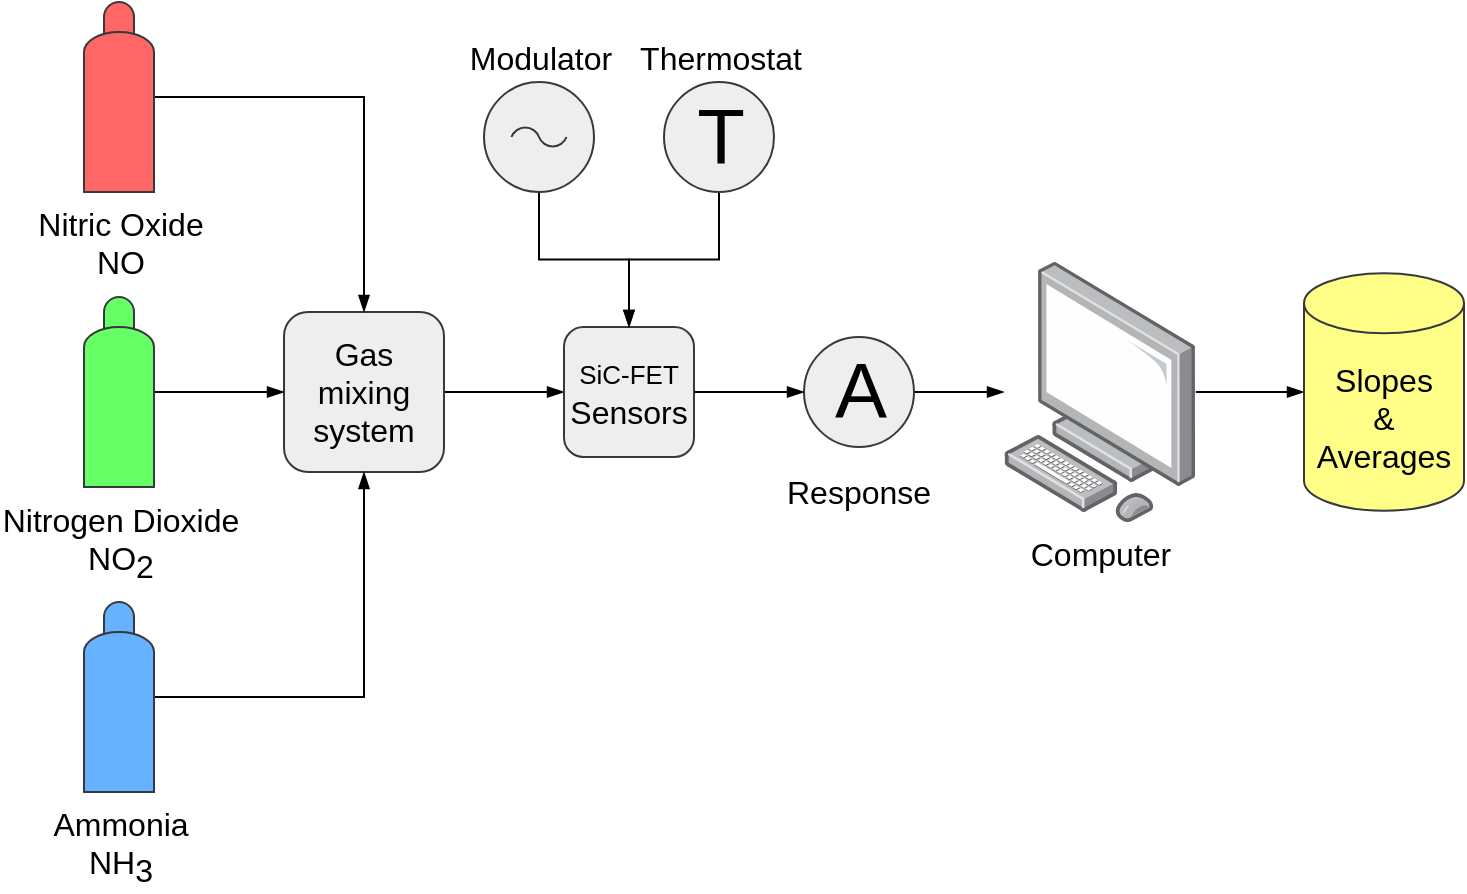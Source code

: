 <mxfile version="14.4.3" type="device" pages="5"><diagram id="QsKxRoWQVmFm484KbOya" name="setup"><mxGraphModel dx="946" dy="672" grid="1" gridSize="10" guides="1" tooltips="1" connect="1" arrows="1" fold="1" page="1" pageScale="1" pageWidth="827" pageHeight="1169" math="0" shadow="0"><root><mxCell id="0"/><mxCell id="1" parent="0"/><mxCell id="seq_tJP1hr124m_deZ76-22" style="edgeStyle=orthogonalEdgeStyle;rounded=0;orthogonalLoop=1;jettySize=auto;html=1;fontFamily=Helvetica;fontSize=16;endArrow=blockThin;endFill=1;" parent="1" source="seq_tJP1hr124m_deZ76-1" target="seq_tJP1hr124m_deZ76-21" edge="1"><mxGeometry relative="1" as="geometry"/></mxCell><mxCell id="seq_tJP1hr124m_deZ76-1" value="Computer" style="points=[];aspect=fixed;html=1;align=center;shadow=0;dashed=0;image;image=img/lib/allied_telesis/computer_and_terminals/Personal_Computer.svg;fontFamily=Helvetica;fontSize=16;" parent="1" vertex="1"><mxGeometry x="570" y="290" width="95.92" height="130" as="geometry"/></mxCell><mxCell id="seq_tJP1hr124m_deZ76-15" style="edgeStyle=orthogonalEdgeStyle;rounded=0;orthogonalLoop=1;jettySize=auto;html=1;exitX=1;exitY=0.5;exitDx=0;exitDy=0;fontFamily=Helvetica;fontSize=16;endArrow=blockThin;endFill=1;" parent="1" source="seq_tJP1hr124m_deZ76-2" target="seq_tJP1hr124m_deZ76-14" edge="1"><mxGeometry relative="1" as="geometry"/></mxCell><mxCell id="seq_tJP1hr124m_deZ76-2" value="Gas mixing system" style="whiteSpace=wrap;html=1;aspect=fixed;fontFamily=Helvetica;fontSize=16;rounded=1;fillColor=#eeeeee;strokeColor=#36393d;" parent="1" vertex="1"><mxGeometry x="210" y="315" width="80" height="80" as="geometry"/></mxCell><mxCell id="seq_tJP1hr124m_deZ76-11" style="edgeStyle=orthogonalEdgeStyle;rounded=0;orthogonalLoop=1;jettySize=auto;html=1;entryX=0.5;entryY=0;entryDx=0;entryDy=0;fontFamily=Helvetica;fontSize=16;endArrow=blockThin;endFill=1;" parent="1" source="seq_tJP1hr124m_deZ76-3" target="seq_tJP1hr124m_deZ76-2" edge="1"><mxGeometry relative="1" as="geometry"/></mxCell><mxCell id="seq_tJP1hr124m_deZ76-3" value="Nitric Oxide&lt;br style=&quot;font-size: 16px;&quot;&gt;NO" style="shape=mxgraph.pid.vessels.gas_bottle;html=1;pointerEvents=1;align=center;verticalLabelPosition=bottom;verticalAlign=top;dashed=0;strokeColor=#36393d;fontFamily=Helvetica;fillColor=#FF6666;fontSize=16;" parent="1" vertex="1"><mxGeometry x="110" y="160" width="35" height="95" as="geometry"/></mxCell><mxCell id="seq_tJP1hr124m_deZ76-7" value="" style="rounded=0;orthogonalLoop=1;jettySize=auto;html=1;fontFamily=Helvetica;fontSize=16;endArrow=blockThin;endFill=1;" parent="1" source="seq_tJP1hr124m_deZ76-4" target="seq_tJP1hr124m_deZ76-2" edge="1"><mxGeometry relative="1" as="geometry"/></mxCell><mxCell id="seq_tJP1hr124m_deZ76-4" value="Nitrogen Dioxide&lt;br style=&quot;font-size: 16px;&quot;&gt;NO&lt;sub style=&quot;font-size: 16px;&quot;&gt;2&lt;/sub&gt;" style="shape=mxgraph.pid.vessels.gas_bottle;html=1;pointerEvents=1;align=center;verticalLabelPosition=bottom;verticalAlign=top;dashed=0;strokeColor=#36393d;fontFamily=Helvetica;fillColor=#66FF66;fontSize=16;" parent="1" vertex="1"><mxGeometry x="110" y="307.5" width="35" height="95" as="geometry"/></mxCell><mxCell id="seq_tJP1hr124m_deZ76-13" style="edgeStyle=orthogonalEdgeStyle;rounded=0;orthogonalLoop=1;jettySize=auto;html=1;entryX=0.5;entryY=1;entryDx=0;entryDy=0;fontFamily=Helvetica;fontSize=16;endArrow=blockThin;endFill=1;" parent="1" source="seq_tJP1hr124m_deZ76-5" target="seq_tJP1hr124m_deZ76-2" edge="1"><mxGeometry relative="1" as="geometry"><mxPoint x="230" y="487.5" as="targetPoint"/></mxGeometry></mxCell><mxCell id="seq_tJP1hr124m_deZ76-5" value="Ammonia&lt;br style=&quot;font-size: 16px;&quot;&gt;NH&lt;sub style=&quot;font-size: 16px;&quot;&gt;3&lt;/sub&gt;" style="shape=mxgraph.pid.vessels.gas_bottle;html=1;pointerEvents=1;align=center;verticalLabelPosition=bottom;verticalAlign=top;dashed=0;strokeColor=#36393d;fontFamily=Helvetica;fillColor=#66B2FF;fontSize=16;" parent="1" vertex="1"><mxGeometry x="110" y="460" width="35" height="95" as="geometry"/></mxCell><mxCell id="seq_tJP1hr124m_deZ76-16" style="edgeStyle=orthogonalEdgeStyle;rounded=0;orthogonalLoop=1;jettySize=auto;html=1;exitX=1;exitY=0.5;exitDx=0;exitDy=0;fontFamily=Helvetica;fontSize=16;endArrow=blockThin;endFill=1;" parent="1" source="seq_tJP1hr124m_deZ76-26" target="seq_tJP1hr124m_deZ76-1" edge="1"><mxGeometry relative="1" as="geometry"><mxPoint x="510" y="350" as="targetPoint"/></mxGeometry></mxCell><mxCell id="seq_tJP1hr124m_deZ76-14" value="&lt;font&gt;&lt;span style=&quot;font-size: 13px&quot;&gt;SiC-FET&lt;br&gt;&lt;/span&gt;&lt;/font&gt;Sensors" style="rounded=1;whiteSpace=wrap;html=1;fontFamily=Helvetica;fontSize=16;align=center;absoluteArcSize=0;fillColor=#eeeeee;strokeColor=#36393d;" parent="1" vertex="1"><mxGeometry x="350" y="322.5" width="65" height="65" as="geometry"/></mxCell><mxCell id="4RvAbO8WSCecO3MVTBuB-10" style="edgeStyle=orthogonalEdgeStyle;rounded=0;orthogonalLoop=1;jettySize=auto;html=1;exitX=0.5;exitY=0;exitDx=0;exitDy=0;exitPerimeter=0;entryX=0.5;entryY=0;entryDx=0;entryDy=0;endArrow=blockThin;endFill=1;fontSize=16;" parent="1" source="seq_tJP1hr124m_deZ76-19" target="seq_tJP1hr124m_deZ76-14" edge="1"><mxGeometry relative="1" as="geometry"/></mxCell><mxCell id="seq_tJP1hr124m_deZ76-19" value="Modulator" style="pointerEvents=1;verticalLabelPosition=top;shadow=0;dashed=0;align=center;html=1;verticalAlign=bottom;shape=mxgraph.electrical.signal_sources.ac_source;direction=west;labelPosition=center;fontFamily=Helvetica;fontSize=16;strokeWidth=1;fillColor=#eeeeee;strokeColor=#36393d;" parent="1" vertex="1"><mxGeometry x="310" y="200" width="55" height="55" as="geometry"/></mxCell><mxCell id="seq_tJP1hr124m_deZ76-21" value="Slopes&lt;br&gt;&amp;amp;&lt;br style=&quot;font-size: 16px&quot;&gt;Averages" style="shape=cylinder3;whiteSpace=wrap;html=1;boundedLbl=1;backgroundOutline=1;size=15;fontFamily=Helvetica;fontSize=16;fillColor=#ffff88;strokeColor=#36393d;" parent="1" vertex="1"><mxGeometry x="720" y="295.63" width="80" height="118.75" as="geometry"/></mxCell><mxCell id="seq_tJP1hr124m_deZ76-26" value="&lt;font style=&quot;font-size: 39px&quot;&gt;A&lt;/font&gt;" style="verticalLabelPosition=middle;shadow=0;dashed=0;align=center;html=1;verticalAlign=middle;strokeWidth=1;shape=ellipse;aspect=fixed;fontSize=16;fontFamily=Helvetica;fillColor=#eeeeee;strokeColor=#36393d;" parent="1" vertex="1"><mxGeometry x="470" y="327.5" width="55" height="55" as="geometry"/></mxCell><mxCell id="seq_tJP1hr124m_deZ76-27" style="edgeStyle=orthogonalEdgeStyle;rounded=0;orthogonalLoop=1;jettySize=auto;html=1;exitX=1;exitY=0.5;exitDx=0;exitDy=0;fontFamily=Helvetica;fontSize=16;endArrow=blockThin;endFill=1;" parent="1" source="seq_tJP1hr124m_deZ76-14" target="seq_tJP1hr124m_deZ76-26" edge="1"><mxGeometry relative="1" as="geometry"><mxPoint x="580" y="355" as="targetPoint"/><mxPoint x="430" y="355" as="sourcePoint"/></mxGeometry></mxCell><mxCell id="seq_tJP1hr124m_deZ76-28" value="Response" style="text;html=1;strokeColor=none;fillColor=none;align=center;verticalAlign=middle;whiteSpace=wrap;rounded=0;fontFamily=Helvetica;fontSize=16;" parent="1" vertex="1"><mxGeometry x="471.25" y="395" width="52.5" height="20" as="geometry"/></mxCell><mxCell id="4RvAbO8WSCecO3MVTBuB-11" style="edgeStyle=orthogonalEdgeStyle;rounded=0;orthogonalLoop=1;jettySize=auto;html=1;exitX=0.5;exitY=1;exitDx=0;exitDy=0;entryX=0.5;entryY=0;entryDx=0;entryDy=0;endArrow=blockThin;endFill=1;fontSize=16;" parent="1" source="4RvAbO8WSCecO3MVTBuB-9" target="seq_tJP1hr124m_deZ76-14" edge="1"><mxGeometry relative="1" as="geometry"/></mxCell><mxCell id="4RvAbO8WSCecO3MVTBuB-9" value="&lt;font style=&quot;font-size: 39px&quot;&gt;T&lt;/font&gt;" style="verticalLabelPosition=middle;shadow=0;dashed=0;align=center;html=1;verticalAlign=middle;strokeWidth=1;shape=ellipse;aspect=fixed;fontSize=16;fontFamily=Helvetica;noLabel=0;fillColor=#eeeeee;strokeColor=#36393d;" parent="1" vertex="1"><mxGeometry x="400" y="200" width="55" height="55" as="geometry"/></mxCell><mxCell id="4RvAbO8WSCecO3MVTBuB-12" value="Thermostat" style="text;html=1;strokeColor=none;fillColor=none;align=center;verticalAlign=middle;whiteSpace=wrap;rounded=0;fontFamily=Helvetica;fontSize=16;" parent="1" vertex="1"><mxGeometry x="402" y="178" width="52.5" height="20" as="geometry"/></mxCell></root></mxGraphModel></diagram><diagram name="features" id="TYMkBWd47vMgsaQYW-Dr"><mxGraphModel dx="1351" dy="960" grid="1" gridSize="10" guides="1" tooltips="1" connect="1" arrows="1" fold="1" page="1" pageScale="1" pageWidth="827" pageHeight="1169" math="0" shadow="0"><root><mxCell id="iSJPmZp0tpTIJnkWat4P-0"/><mxCell id="iSJPmZp0tpTIJnkWat4P-1" parent="iSJPmZp0tpTIJnkWat4P-0"/><mxCell id="iSJPmZp0tpTIJnkWat4P-97" style="edgeStyle=none;rounded=0;orthogonalLoop=1;jettySize=auto;html=1;exitX=1;exitY=0.5;exitDx=0;exitDy=0;entryX=0;entryY=0.5;entryDx=0;entryDy=0;startFill=0;endArrow=blockThin;endFill=1;strokeWidth=1;fontSize=16;" parent="iSJPmZp0tpTIJnkWat4P-1" source="iSJPmZp0tpTIJnkWat4P-93" target="iSJPmZp0tpTIJnkWat4P-94" edge="1"><mxGeometry relative="1" as="geometry"/></mxCell><mxCell id="iSJPmZp0tpTIJnkWat4P-93" value="Run" style="rounded=1;whiteSpace=wrap;html=1;shadow=0;glass=0;sketch=0;strokeWidth=1;fillColor=#eeeeee;fontSize=16;align=center;strokeColor=#36393d;" parent="iSJPmZp0tpTIJnkWat4P-1" vertex="1"><mxGeometry x="103" y="160" width="120" height="60" as="geometry"/></mxCell><mxCell id="iSJPmZp0tpTIJnkWat4P-98" style="edgeStyle=none;rounded=0;orthogonalLoop=1;jettySize=auto;html=1;exitX=1;exitY=0.5;exitDx=0;exitDy=0;entryX=0;entryY=0.5;entryDx=0;entryDy=0;startFill=0;endArrow=blockThin;endFill=1;strokeWidth=1;fontSize=16;" parent="iSJPmZp0tpTIJnkWat4P-1" source="iSJPmZp0tpTIJnkWat4P-94" target="iSJPmZp0tpTIJnkWat4P-95" edge="1"><mxGeometry relative="1" as="geometry"/></mxCell><mxCell id="iSJPmZp0tpTIJnkWat4P-94" value="" style="rounded=1;whiteSpace=wrap;html=1;shadow=0;glass=0;sketch=0;strokeWidth=1;fillColor=#eeeeee;fontSize=16;align=center;strokeColor=#36393d;" parent="iSJPmZp0tpTIJnkWat4P-1" vertex="1"><mxGeometry x="263.63" y="160" width="120" height="60" as="geometry"/></mxCell><mxCell id="gv-e0YqjLDLfdL2jXRkW-4" style="edgeStyle=elbowEdgeStyle;rounded=0;orthogonalLoop=1;jettySize=auto;html=1;exitX=1;exitY=0.5;exitDx=0;exitDy=0;entryX=0;entryY=0.5;entryDx=0;entryDy=0;startFill=0;endArrow=blockThin;endFill=1;strokeWidth=1;fontSize=16;" parent="iSJPmZp0tpTIJnkWat4P-1" source="iSJPmZp0tpTIJnkWat4P-95" target="gv-e0YqjLDLfdL2jXRkW-0" edge="1"><mxGeometry relative="1" as="geometry"/></mxCell><mxCell id="gv-e0YqjLDLfdL2jXRkW-5" style="edgeStyle=elbowEdgeStyle;rounded=0;orthogonalLoop=1;jettySize=auto;html=1;exitX=1;exitY=0.5;exitDx=0;exitDy=0;entryX=0;entryY=0.5;entryDx=0;entryDy=0;startFill=0;endArrow=blockThin;endFill=1;strokeWidth=1;fontSize=16;" parent="iSJPmZp0tpTIJnkWat4P-1" source="iSJPmZp0tpTIJnkWat4P-95" edge="1"><mxGeometry relative="1" as="geometry"><mxPoint x="583.63" y="160" as="targetPoint"/></mxGeometry></mxCell><mxCell id="gv-e0YqjLDLfdL2jXRkW-6" style="edgeStyle=elbowEdgeStyle;rounded=0;orthogonalLoop=1;jettySize=auto;html=1;exitX=1;exitY=0.5;exitDx=0;exitDy=0;entryX=0.5;entryY=1;entryDx=0;entryDy=0;startFill=0;endArrow=blockThin;endFill=1;strokeWidth=1;fontSize=16;" parent="iSJPmZp0tpTIJnkWat4P-1" source="iSJPmZp0tpTIJnkWat4P-95" target="gv-e0YqjLDLfdL2jXRkW-2" edge="1"><mxGeometry relative="1" as="geometry"/></mxCell><mxCell id="gv-e0YqjLDLfdL2jXRkW-7" style="edgeStyle=elbowEdgeStyle;rounded=0;orthogonalLoop=1;jettySize=auto;html=1;exitX=1;exitY=0.5;exitDx=0;exitDy=0;entryX=0;entryY=0.5;entryDx=0;entryDy=0;startFill=0;endArrow=blockThin;endFill=1;strokeWidth=1;fontSize=16;" parent="iSJPmZp0tpTIJnkWat4P-1" source="iSJPmZp0tpTIJnkWat4P-95" edge="1"><mxGeometry relative="1" as="geometry"><mxPoint x="583.63" y="280" as="targetPoint"/></mxGeometry></mxCell><mxCell id="iSJPmZp0tpTIJnkWat4P-95" value="Cycle" style="rounded=1;whiteSpace=wrap;html=1;shadow=0;glass=0;sketch=0;strokeWidth=1;fillColor=#eeeeee;fontSize=16;align=center;strokeColor=#36393d;" parent="iSJPmZp0tpTIJnkWat4P-1" vertex="1"><mxGeometry x="423.63" y="160" width="120" height="60" as="geometry"/></mxCell><mxCell id="iSJPmZp0tpTIJnkWat4P-56" value="" style="group;strokeWidth=1;" parent="iSJPmZp0tpTIJnkWat4P-1" vertex="1" connectable="0"><mxGeometry x="263.63" y="160" width="120" height="60" as="geometry"/></mxCell><mxCell id="iSJPmZp0tpTIJnkWat4P-11" value="" style="shape=mxgraph.pid.vessels.gas_bottle;html=1;pointerEvents=1;align=center;verticalLabelPosition=bottom;verticalAlign=top;dashed=0;strokeColor=#36393d;fontFamily=Helvetica;direction=east;fillColor=#FF6666;fontSize=16;strokeWidth=1;" parent="iSJPmZp0tpTIJnkWat4P-56" vertex="1"><mxGeometry x="9.18" y="3.99" width="26.35" height="52.03" as="geometry"/></mxCell><mxCell id="iSJPmZp0tpTIJnkWat4P-12" value="" style="shape=mxgraph.pid.vessels.gas_bottle;html=1;pointerEvents=1;align=center;verticalLabelPosition=bottom;verticalAlign=top;dashed=0;strokeColor=#36393d;fontFamily=Helvetica;fillColor=#66B2FF;direction=east;fontSize=16;strokeWidth=1;" parent="iSJPmZp0tpTIJnkWat4P-56" vertex="1"><mxGeometry x="84.48" y="3.99" width="26.35" height="52.03" as="geometry"/></mxCell><mxCell id="iSJPmZp0tpTIJnkWat4P-13" value="" style="shape=mxgraph.pid.vessels.gas_bottle;html=1;pointerEvents=1;align=center;verticalLabelPosition=bottom;verticalAlign=top;dashed=0;strokeColor=#36393d;fontFamily=Helvetica;fillColor=#66FF66;direction=east;fontSize=16;strokeWidth=1;" parent="iSJPmZp0tpTIJnkWat4P-56" vertex="1"><mxGeometry x="46.83" y="3.99" width="26.35" height="52.03" as="geometry"/></mxCell><mxCell id="iSJPmZp0tpTIJnkWat4P-48" value="&lt;font style=&quot;font-size: 12px;&quot;&gt;NO&lt;/font&gt;" style="text;html=1;strokeColor=none;fillColor=none;align=center;verticalAlign=middle;whiteSpace=wrap;rounded=0;shadow=0;glass=0;sketch=0;fontSize=12;strokeWidth=1;" parent="iSJPmZp0tpTIJnkWat4P-56" vertex="1"><mxGeometry x="7.296" y="30.38" width="30.119" height="15.19" as="geometry"/></mxCell><mxCell id="iSJPmZp0tpTIJnkWat4P-49" value="&lt;font&gt;NO&lt;sub&gt;&lt;font style=&quot;font-size: 9px&quot;&gt;2&lt;/font&gt;&lt;/sub&gt;&lt;/font&gt;" style="text;html=1;strokeColor=none;fillColor=none;align=center;verticalAlign=middle;whiteSpace=wrap;rounded=0;shadow=0;glass=0;sketch=0;fontSize=12;strokeWidth=1;" parent="iSJPmZp0tpTIJnkWat4P-56" vertex="1"><mxGeometry x="44.944" y="30.38" width="30.119" height="15.19" as="geometry"/></mxCell><mxCell id="iSJPmZp0tpTIJnkWat4P-50" value="&lt;font&gt;NH&lt;sub&gt;&lt;font style=&quot;font-size: 9px&quot;&gt;3&lt;/font&gt;&lt;/sub&gt;&lt;/font&gt;" style="text;html=1;strokeColor=none;fillColor=none;align=center;verticalAlign=middle;whiteSpace=wrap;rounded=0;shadow=0;glass=0;sketch=0;fontSize=12;strokeWidth=1;" parent="iSJPmZp0tpTIJnkWat4P-56" vertex="1"><mxGeometry x="82.593" y="30.38" width="30.119" height="15.19" as="geometry"/></mxCell><mxCell id="gv-e0YqjLDLfdL2jXRkW-0" value="&lt;font style=&quot;font-size: 16px&quot;&gt;Slope&lt;sub&gt;1&lt;/sub&gt;, Average&lt;sub&gt;1&lt;/sub&gt;&lt;/font&gt;" style="rounded=1;whiteSpace=wrap;html=1;strokeColor=#36393d;fillColor=#ffff88;direction=east;glass=0;shadow=0;sketch=0;fontSize=16;strokeWidth=1;" parent="iSJPmZp0tpTIJnkWat4P-1" vertex="1"><mxGeometry x="583.63" y="80" width="140" height="40" as="geometry"/></mxCell><mxCell id="gv-e0YqjLDLfdL2jXRkW-2" value="&lt;font style=&quot;font-size: 16px&quot;&gt;&amp;nbsp;...&lt;/font&gt;" style="rounded=1;whiteSpace=wrap;html=1;strokeColor=#36393d;fillColor=#ffff88;direction=east;glass=0;shadow=0;sketch=0;fontSize=16;rotation=90;align=center;labelPosition=center;verticalLabelPosition=middle;verticalAlign=middle;strokeWidth=1;" parent="iSJPmZp0tpTIJnkWat4P-1" vertex="1"><mxGeometry x="633.63" y="150" width="40.67" height="140" as="geometry"/></mxCell><mxCell id="gv-e0YqjLDLfdL2jXRkW-14" value="&lt;font style=&quot;font-size: 16px&quot;&gt;Slope&lt;sub&gt;2&lt;/sub&gt;, Average&lt;/font&gt;&lt;font style=&quot;font-size: 13.333px&quot;&gt;&lt;sub&gt;2&lt;/sub&gt;&lt;/font&gt;" style="rounded=1;whiteSpace=wrap;html=1;strokeColor=#36393d;fillColor=#ffff88;direction=east;glass=0;shadow=0;sketch=0;fontSize=16;strokeWidth=1;" parent="iSJPmZp0tpTIJnkWat4P-1" vertex="1"><mxGeometry x="583.63" y="140" width="140" height="40" as="geometry"/></mxCell><mxCell id="gv-e0YqjLDLfdL2jXRkW-16" value="&lt;font style=&quot;font-size: 14px&quot;&gt;&lt;font style=&quot;font-size: 14px&quot;&gt;Slope&lt;sub&gt;240&lt;/sub&gt;, Average&lt;/font&gt;&lt;font style=&quot;font-size: 14px&quot;&gt;&lt;sub&gt;240&lt;/sub&gt;&lt;/font&gt;&lt;/font&gt;" style="rounded=1;whiteSpace=wrap;html=1;strokeColor=#36393d;fillColor=#ffff88;direction=east;glass=0;shadow=0;sketch=0;fontSize=16;strokeWidth=1;" parent="iSJPmZp0tpTIJnkWat4P-1" vertex="1"><mxGeometry x="583.63" y="260" width="140" height="40" as="geometry"/></mxCell><mxCell id="KhxZgDb4tneZ03Pz8XCh-0" value="&lt;font style=&quot;font-size: 15px&quot;&gt;&lt;b&gt;720.000&lt;br style=&quot;font-size: 15px&quot;&gt;features&lt;/b&gt;&lt;br style=&quot;font-size: 15px&quot;&gt;&lt;/font&gt;" style="text;html=1;strokeColor=#36393d;align=center;verticalAlign=middle;whiteSpace=wrap;rounded=1;shadow=0;glass=0;sketch=0;fontSize=15;fillColor=#ffff88;strokeWidth=1;" parent="iSJPmZp0tpTIJnkWat4P-1" vertex="1"><mxGeometry x="589" y="350" width="110" height="40" as="geometry"/></mxCell><mxCell id="KhxZgDb4tneZ03Pz8XCh-1" style="edgeStyle=elbowEdgeStyle;rounded=0;orthogonalLoop=1;jettySize=auto;html=1;exitX=1;exitY=0.5;exitDx=0;exitDy=0;entryX=0;entryY=0.5;entryDx=0;entryDy=0;startFill=0;endArrow=blockThin;endFill=1;strokeColor=#36393d;strokeWidth=1;fontSize=15;fillColor=#eeeeee;" parent="iSJPmZp0tpTIJnkWat4P-1" source="KhxZgDb4tneZ03Pz8XCh-2" target="KhxZgDb4tneZ03Pz8XCh-4" edge="1"><mxGeometry relative="1" as="geometry"/></mxCell><mxCell id="KhxZgDb4tneZ03Pz8XCh-2" value="3 &lt;br style=&quot;font-size: 15px&quot;&gt;runs" style="text;html=1;strokeColor=#36393d;fillColor=#eeeeee;align=center;verticalAlign=middle;whiteSpace=wrap;rounded=1;shadow=0;glass=0;sketch=0;fontSize=15;strokeWidth=1;" parent="iSJPmZp0tpTIJnkWat4P-1" vertex="1"><mxGeometry x="129" y="350" width="90" height="40" as="geometry"/></mxCell><mxCell id="KhxZgDb4tneZ03Pz8XCh-3" style="edgeStyle=elbowEdgeStyle;rounded=0;orthogonalLoop=1;jettySize=auto;html=1;exitX=1;exitY=0.5;exitDx=0;exitDy=0;entryX=-0.022;entryY=0.5;entryDx=0;entryDy=0;entryPerimeter=0;startFill=0;endArrow=blockThin;endFill=1;strokeColor=#36393d;strokeWidth=1;fontSize=15;fillColor=#eeeeee;" parent="iSJPmZp0tpTIJnkWat4P-1" source="KhxZgDb4tneZ03Pz8XCh-4" target="KhxZgDb4tneZ03Pz8XCh-6" edge="1"><mxGeometry relative="1" as="geometry"/></mxCell><mxCell id="KhxZgDb4tneZ03Pz8XCh-4" value="125&lt;br style=&quot;font-size: 15px&quot;&gt;mixes/run" style="text;html=1;strokeColor=#36393d;fillColor=#eeeeee;align=center;verticalAlign=middle;whiteSpace=wrap;rounded=1;shadow=0;glass=0;sketch=0;fontSize=15;strokeWidth=1;" parent="iSJPmZp0tpTIJnkWat4P-1" vertex="1"><mxGeometry x="239" y="350" width="90" height="40" as="geometry"/></mxCell><mxCell id="KhxZgDb4tneZ03Pz8XCh-5" style="edgeStyle=elbowEdgeStyle;rounded=0;orthogonalLoop=1;jettySize=auto;html=1;exitX=1;exitY=0.5;exitDx=0;exitDy=0;entryX=0;entryY=0.5;entryDx=0;entryDy=0;startFill=0;endArrow=blockThin;endFill=1;strokeColor=#36393d;strokeWidth=1;fontSize=15;fillColor=#eeeeee;" parent="iSJPmZp0tpTIJnkWat4P-1" source="KhxZgDb4tneZ03Pz8XCh-6" target="KhxZgDb4tneZ03Pz8XCh-8" edge="1"><mxGeometry relative="1" as="geometry"/></mxCell><mxCell id="KhxZgDb4tneZ03Pz8XCh-6" value="4&lt;br style=&quot;font-size: 15px;&quot;&gt;cycles/mix" style="text;html=1;strokeColor=#36393d;fillColor=#eeeeee;align=center;verticalAlign=middle;whiteSpace=wrap;rounded=1;shadow=0;glass=0;sketch=0;fontSize=15;strokeWidth=1;" parent="iSJPmZp0tpTIJnkWat4P-1" vertex="1"><mxGeometry x="349" y="350" width="90" height="40" as="geometry"/></mxCell><mxCell id="KhxZgDb4tneZ03Pz8XCh-7" style="edgeStyle=elbowEdgeStyle;rounded=0;orthogonalLoop=1;jettySize=auto;html=1;exitX=1;exitY=0.5;exitDx=0;exitDy=0;entryX=0;entryY=0.5;entryDx=0;entryDy=0;startFill=0;endArrow=blockThin;endFill=1;strokeColor=#000000;strokeWidth=1;fontSize=15;" parent="iSJPmZp0tpTIJnkWat4P-1" source="KhxZgDb4tneZ03Pz8XCh-8" target="KhxZgDb4tneZ03Pz8XCh-0" edge="1"><mxGeometry relative="1" as="geometry"/></mxCell><mxCell id="KhxZgDb4tneZ03Pz8XCh-8" value="480 &lt;br&gt;features/cycle" style="text;html=1;strokeColor=#36393d;fillColor=#eeeeee;align=center;verticalAlign=middle;whiteSpace=wrap;rounded=1;shadow=0;glass=0;sketch=0;fontSize=15;strokeWidth=1;" parent="iSJPmZp0tpTIJnkWat4P-1" vertex="1"><mxGeometry x="459" y="350" width="110" height="40" as="geometry"/></mxCell></root></mxGraphModel></diagram><diagram id="LApOXKJxa18_mo1Ahkpx" name="feat-naming"><mxGraphModel dx="946" dy="672" grid="1" gridSize="10" guides="1" tooltips="1" connect="1" arrows="1" fold="1" page="1" pageScale="1" pageWidth="827" pageHeight="1169" math="0" shadow="0"><root><mxCell id="eXxmityEV48yadrng422-0"/><mxCell id="eXxmityEV48yadrng422-1" parent="eXxmityEV48yadrng422-0"/><mxCell id="eXxmityEV48yadrng422-2" value="&lt;font style=&quot;font-size: 20px&quot;&gt;&lt;span style=&quot;background-color: rgb(255 , 153 , 153)&quot;&gt;&amp;lt;FREQ&amp;gt;&lt;/span&gt; - &lt;span style=&quot;background-color: rgb(255 , 255 , 204)&quot;&gt;&amp;lt;SENSOR_NO&amp;gt;&lt;/span&gt; - &lt;span style=&quot;background-color: rgb(204 , 255 , 204)&quot;&gt;&amp;lt;FEAT_NAME&amp;gt;&lt;/span&gt; - &lt;span style=&quot;background-color: rgb(204 , 255 , 255)&quot;&gt;&amp;lt;INDEX&amp;gt;&lt;/span&gt;&lt;/font&gt;" style="text;html=1;strokeColor=none;fillColor=none;align=center;verticalAlign=middle;whiteSpace=wrap;rounded=0;" vertex="1" parent="eXxmityEV48yadrng422-1"><mxGeometry x="144" y="50" width="540" height="60" as="geometry"/></mxCell><mxCell id="eXxmityEV48yadrng422-4" style="edgeStyle=orthogonalEdgeStyle;rounded=0;orthogonalLoop=1;jettySize=auto;html=1;exitX=0.1;exitY=0.5;exitDx=0;exitDy=0;exitPerimeter=0;strokeWidth=1;entryX=0;entryY=0.5;entryDx=0;entryDy=0;endArrow=blockThin;endFill=1;" edge="1" parent="eXxmityEV48yadrng422-1" source="eXxmityEV48yadrng422-3" target="eXxmityEV48yadrng422-5"><mxGeometry relative="1" as="geometry"><mxPoint x="200" y="170" as="targetPoint"/></mxGeometry></mxCell><mxCell id="eXxmityEV48yadrng422-3" value="" style="shape=curlyBracket;whiteSpace=wrap;html=1;rounded=1;strokeWidth=2;rotation=-90;" vertex="1" parent="eXxmityEV48yadrng422-1"><mxGeometry x="190" y="70" width="20" height="70" as="geometry"/></mxCell><mxCell id="eXxmityEV48yadrng422-5" value="Current frequency (from 0.05 to 5000 Hz)" style="text;html=1;strokeColor=none;fillColor=none;align=center;verticalAlign=middle;whiteSpace=wrap;rounded=0;fontSize=19;" vertex="1" parent="eXxmityEV48yadrng422-1"><mxGeometry x="232" y="220" width="196" height="110" as="geometry"/></mxCell><mxCell id="eXxmityEV48yadrng422-7" value="Sensor number (1 or 2)" style="text;html=1;strokeColor=none;fillColor=none;align=center;verticalAlign=middle;whiteSpace=wrap;rounded=0;fontSize=19;" vertex="1" parent="eXxmityEV48yadrng422-1"><mxGeometry x="394.5" y="210" width="145" height="60" as="geometry"/></mxCell><mxCell id="eXxmityEV48yadrng422-8" value="Feature name (Slope or average)" style="text;html=1;strokeColor=none;fillColor=none;align=center;verticalAlign=middle;whiteSpace=wrap;rounded=0;fontSize=19;" vertex="1" parent="eXxmityEV48yadrng422-1"><mxGeometry x="539.5" y="175" width="176" height="70" as="geometry"/></mxCell><mxCell id="eXxmityEV48yadrng422-9" value="Index of measurement (from 1 to 240)" style="text;html=1;strokeColor=none;fillColor=none;align=center;verticalAlign=middle;whiteSpace=wrap;rounded=0;fontSize=19;" vertex="1" parent="eXxmityEV48yadrng422-1"><mxGeometry x="650" y="120" width="150" height="70" as="geometry"/></mxCell><mxCell id="eXxmityEV48yadrng422-13" style="edgeStyle=orthogonalEdgeStyle;rounded=0;orthogonalLoop=1;jettySize=auto;html=1;exitX=0.1;exitY=0.5;exitDx=0;exitDy=0;exitPerimeter=0;entryX=0;entryY=0.5;entryDx=0;entryDy=0;strokeWidth=1;fontSize=19;endArrow=blockThin;endFill=1;" edge="1" parent="eXxmityEV48yadrng422-1" source="eXxmityEV48yadrng422-11" target="eXxmityEV48yadrng422-7"><mxGeometry relative="1" as="geometry"/></mxCell><mxCell id="eXxmityEV48yadrng422-11" value="" style="shape=curlyBracket;whiteSpace=wrap;html=1;rounded=1;strokeWidth=2;rotation=-90;" vertex="1" parent="eXxmityEV48yadrng422-1"><mxGeometry x="320" y="30" width="20" height="150" as="geometry"/></mxCell><mxCell id="eXxmityEV48yadrng422-16" style="edgeStyle=orthogonalEdgeStyle;rounded=0;orthogonalLoop=1;jettySize=auto;html=1;exitX=0.1;exitY=0.5;exitDx=0;exitDy=0;exitPerimeter=0;entryX=0;entryY=0.5;entryDx=0;entryDy=0;strokeWidth=1;fontSize=19;endArrow=blockThin;endFill=1;" edge="1" parent="eXxmityEV48yadrng422-1" source="eXxmityEV48yadrng422-14" target="eXxmityEV48yadrng422-8"><mxGeometry relative="1" as="geometry"/></mxCell><mxCell id="eXxmityEV48yadrng422-14" value="" style="shape=curlyBracket;whiteSpace=wrap;html=1;rounded=1;strokeWidth=2;rotation=-90;" vertex="1" parent="eXxmityEV48yadrng422-1"><mxGeometry x="485" y="35" width="20" height="140" as="geometry"/></mxCell><mxCell id="eXxmityEV48yadrng422-17" style="edgeStyle=orthogonalEdgeStyle;rounded=0;orthogonalLoop=1;jettySize=auto;html=1;exitX=0.1;exitY=0.5;exitDx=0;exitDy=0;exitPerimeter=0;entryX=0;entryY=0.5;entryDx=0;entryDy=0;strokeWidth=1;fontSize=19;endArrow=blockThin;endFill=1;" edge="1" parent="eXxmityEV48yadrng422-1" source="eXxmityEV48yadrng422-15" target="eXxmityEV48yadrng422-9"><mxGeometry relative="1" as="geometry"/></mxCell><mxCell id="eXxmityEV48yadrng422-15" value="" style="shape=curlyBracket;whiteSpace=wrap;html=1;rounded=1;strokeWidth=2;rotation=-90;" vertex="1" parent="eXxmityEV48yadrng422-1"><mxGeometry x="617.5" y="62.5" width="20" height="85" as="geometry"/></mxCell></root></mxGraphModel></diagram><diagram id="N8kwsGJF0el7h8oU-yyc" name="preprocessed-data"><mxGraphModel dx="1577" dy="1120" grid="1" gridSize="10" guides="1" tooltips="1" connect="1" arrows="1" fold="1" page="1" pageScale="1" pageWidth="827" pageHeight="1169" math="0" shadow="0"><root><mxCell id="wV2eXMufRCtzidii36ow-0"/><mxCell id="wV2eXMufRCtzidii36ow-1" parent="wV2eXMufRCtzidii36ow-0"/><mxCell id="wV2eXMufRCtzidii36ow-6" value="&lt;font style=&quot;font-size: 19px ; line-height: 0%&quot;&gt;NO&lt;/font&gt;" style="rounded=0;whiteSpace=wrap;html=1;strokeWidth=2;fontSize=19;fillColor=#FF6666;align=center;verticalAlign=middle;" vertex="1" parent="wV2eXMufRCtzidii36ow-1"><mxGeometry x="150" y="70" width="40" height="160" as="geometry"/></mxCell><mxCell id="wV2eXMufRCtzidii36ow-9" value="&lt;span style=&quot;font-size: 16px&quot;&gt;NO&lt;/span&gt;&lt;sub style=&quot;font-size: 16px&quot;&gt;2&lt;/sub&gt;" style="rounded=0;whiteSpace=wrap;html=1;strokeWidth=2;fontSize=19;fillColor=#66FF66;" vertex="1" parent="wV2eXMufRCtzidii36ow-1"><mxGeometry x="190" y="70" width="40" height="160" as="geometry"/></mxCell><mxCell id="wV2eXMufRCtzidii36ow-10" value="&lt;span style=&quot;font-size: 16px&quot;&gt;NH&lt;/span&gt;&lt;sub style=&quot;font-size: 16px&quot;&gt;3&lt;/sub&gt;" style="rounded=0;whiteSpace=wrap;html=1;strokeWidth=2;fontSize=19;fillColor=#66B2FF;" vertex="1" parent="wV2eXMufRCtzidii36ow-1"><mxGeometry x="230" y="70" width="40" height="160" as="geometry"/></mxCell><mxCell id="wV2eXMufRCtzidii36ow-11" value="Slopes" style="rounded=0;whiteSpace=wrap;html=1;strokeWidth=2;fontSize=19;fillColor=#eeeeee;strokeColor=#36393d;" vertex="1" parent="wV2eXMufRCtzidii36ow-1"><mxGeometry x="270" y="70" width="140" height="160" as="geometry"/></mxCell><mxCell id="wV2eXMufRCtzidii36ow-12" value="Averages" style="rounded=0;whiteSpace=wrap;html=1;strokeWidth=2;fontSize=19;fillColor=#f9f7ed;strokeColor=#36393d;" vertex="1" parent="wV2eXMufRCtzidii36ow-1"><mxGeometry x="410" y="70" width="140" height="160" as="geometry"/></mxCell><mxCell id="wV2eXMufRCtzidii36ow-14" value="Gases" style="rounded=0;whiteSpace=wrap;html=1;strokeWidth=2;fontSize=19;" vertex="1" parent="wV2eXMufRCtzidii36ow-1"><mxGeometry x="150" y="40" width="120" height="30" as="geometry"/></mxCell><mxCell id="wV2eXMufRCtzidii36ow-15" value="Features" style="rounded=0;whiteSpace=wrap;html=1;strokeWidth=2;fontSize=19;" vertex="1" parent="wV2eXMufRCtzidii36ow-1"><mxGeometry x="270" y="40" width="280" height="30" as="geometry"/></mxCell><mxCell id="1ipN6jqt3cmbD05Q63CE-0" value="" style="shape=curlyBracket;whiteSpace=wrap;html=1;rounded=1;strokeWidth=2;fillColor=#66B2FF;fontSize=19;" vertex="1" parent="wV2eXMufRCtzidii36ow-1"><mxGeometry x="120" y="70" width="20" height="160" as="geometry"/></mxCell><mxCell id="1ipN6jqt3cmbD05Q63CE-1" value="" style="shape=curlyBracket;whiteSpace=wrap;html=1;rounded=1;strokeWidth=2;fillColor=#66B2FF;fontSize=19;rotation=-90;" vertex="1" parent="wV2eXMufRCtzidii36ow-1"><mxGeometry x="400" y="105" width="20" height="280" as="geometry"/></mxCell><mxCell id="1ipN6jqt3cmbD05Q63CE-2" value="480 features" style="text;html=1;strokeColor=none;fillColor=none;align=center;verticalAlign=middle;whiteSpace=wrap;rounded=0;fontSize=19;" vertex="1" parent="wV2eXMufRCtzidii36ow-1"><mxGeometry x="320" y="260" width="180" height="20" as="geometry"/></mxCell><mxCell id="1ipN6jqt3cmbD05Q63CE-3" value="1500 exposures" style="text;html=1;strokeColor=none;fillColor=none;align=center;verticalAlign=middle;whiteSpace=wrap;rounded=0;fontSize=19;" vertex="1" parent="wV2eXMufRCtzidii36ow-1"><mxGeometry x="20" y="140" width="100" height="20" as="geometry"/></mxCell><mxCell id="zx3R0ge-6V6i9gq3OTax-0" value="&lt;font style=&quot;font-size: 21px&quot;&gt;Sensor 1&lt;/font&gt;" style="text;html=1;strokeColor=none;fillColor=none;align=center;verticalAlign=middle;whiteSpace=wrap;rounded=0;fontSize=19;" vertex="1" parent="wV2eXMufRCtzidii36ow-1"><mxGeometry x="290" width="130" height="30" as="geometry"/></mxCell><mxCell id="zx3R0ge-6V6i9gq3OTax-1" value="&lt;font style=&quot;font-size: 19px ; line-height: 0%&quot;&gt;NO&lt;/font&gt;" style="rounded=0;whiteSpace=wrap;html=1;strokeWidth=2;fontSize=19;fillColor=#FF6666;align=center;verticalAlign=middle;" vertex="1" parent="wV2eXMufRCtzidii36ow-1"><mxGeometry x="580" y="70" width="40" height="160" as="geometry"/></mxCell><mxCell id="zx3R0ge-6V6i9gq3OTax-2" value="&lt;span style=&quot;font-size: 16px&quot;&gt;NO&lt;/span&gt;&lt;sub style=&quot;font-size: 16px&quot;&gt;2&lt;/sub&gt;" style="rounded=0;whiteSpace=wrap;html=1;strokeWidth=2;fontSize=19;fillColor=#66FF66;" vertex="1" parent="wV2eXMufRCtzidii36ow-1"><mxGeometry x="620" y="70" width="40" height="160" as="geometry"/></mxCell><mxCell id="zx3R0ge-6V6i9gq3OTax-3" value="&lt;span style=&quot;font-size: 16px&quot;&gt;NH&lt;/span&gt;&lt;sub style=&quot;font-size: 16px&quot;&gt;3&lt;/sub&gt;" style="rounded=0;whiteSpace=wrap;html=1;strokeWidth=2;fontSize=19;fillColor=#66B2FF;" vertex="1" parent="wV2eXMufRCtzidii36ow-1"><mxGeometry x="660" y="70" width="40" height="160" as="geometry"/></mxCell><mxCell id="zx3R0ge-6V6i9gq3OTax-4" value="Slopes" style="rounded=0;whiteSpace=wrap;html=1;strokeWidth=2;fontSize=19;fillColor=#eeeeee;strokeColor=#36393d;" vertex="1" parent="wV2eXMufRCtzidii36ow-1"><mxGeometry x="700" y="70" width="140" height="160" as="geometry"/></mxCell><mxCell id="zx3R0ge-6V6i9gq3OTax-5" value="Averages" style="rounded=0;whiteSpace=wrap;html=1;strokeWidth=2;fontSize=19;fillColor=#f9f7ed;strokeColor=#36393d;" vertex="1" parent="wV2eXMufRCtzidii36ow-1"><mxGeometry x="840" y="70" width="140" height="160" as="geometry"/></mxCell><mxCell id="zx3R0ge-6V6i9gq3OTax-6" value="Gases" style="rounded=0;whiteSpace=wrap;html=1;strokeWidth=2;fontSize=19;" vertex="1" parent="wV2eXMufRCtzidii36ow-1"><mxGeometry x="580" y="40" width="120" height="30" as="geometry"/></mxCell><mxCell id="zx3R0ge-6V6i9gq3OTax-7" value="Features" style="rounded=0;whiteSpace=wrap;html=1;strokeWidth=2;fontSize=19;" vertex="1" parent="wV2eXMufRCtzidii36ow-1"><mxGeometry x="700" y="40" width="280" height="30" as="geometry"/></mxCell><mxCell id="zx3R0ge-6V6i9gq3OTax-8" value="&lt;font style=&quot;font-size: 21px&quot;&gt;Sensor 2&lt;/font&gt;" style="text;html=1;strokeColor=none;fillColor=none;align=center;verticalAlign=middle;whiteSpace=wrap;rounded=0;fontSize=19;" vertex="1" parent="wV2eXMufRCtzidii36ow-1"><mxGeometry x="710" width="130" height="30" as="geometry"/></mxCell></root></mxGraphModel></diagram><diagram id="GuPyjmvu5XomVNSZm_6x" name="Page-5"><mxGraphModel dx="946" dy="672" grid="1" gridSize="10" guides="1" tooltips="1" connect="1" arrows="1" fold="1" page="1" pageScale="1" pageWidth="827" pageHeight="1169" math="0" shadow="0"><root><mxCell id="BD2WpU9SFWkgA25OlXGY-0"/><mxCell id="BD2WpU9SFWkgA25OlXGY-1" parent="BD2WpU9SFWkgA25OlXGY-0"/></root></mxGraphModel></diagram></mxfile>
